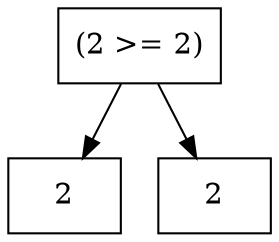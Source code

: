 digraph AST {
  node [shape=box];
  node0 [label="(2 >= 2)"];
  node1 [label="2"];
  node0 -> node1;
  node2 [label="2"];
  node0 -> node2;
}
